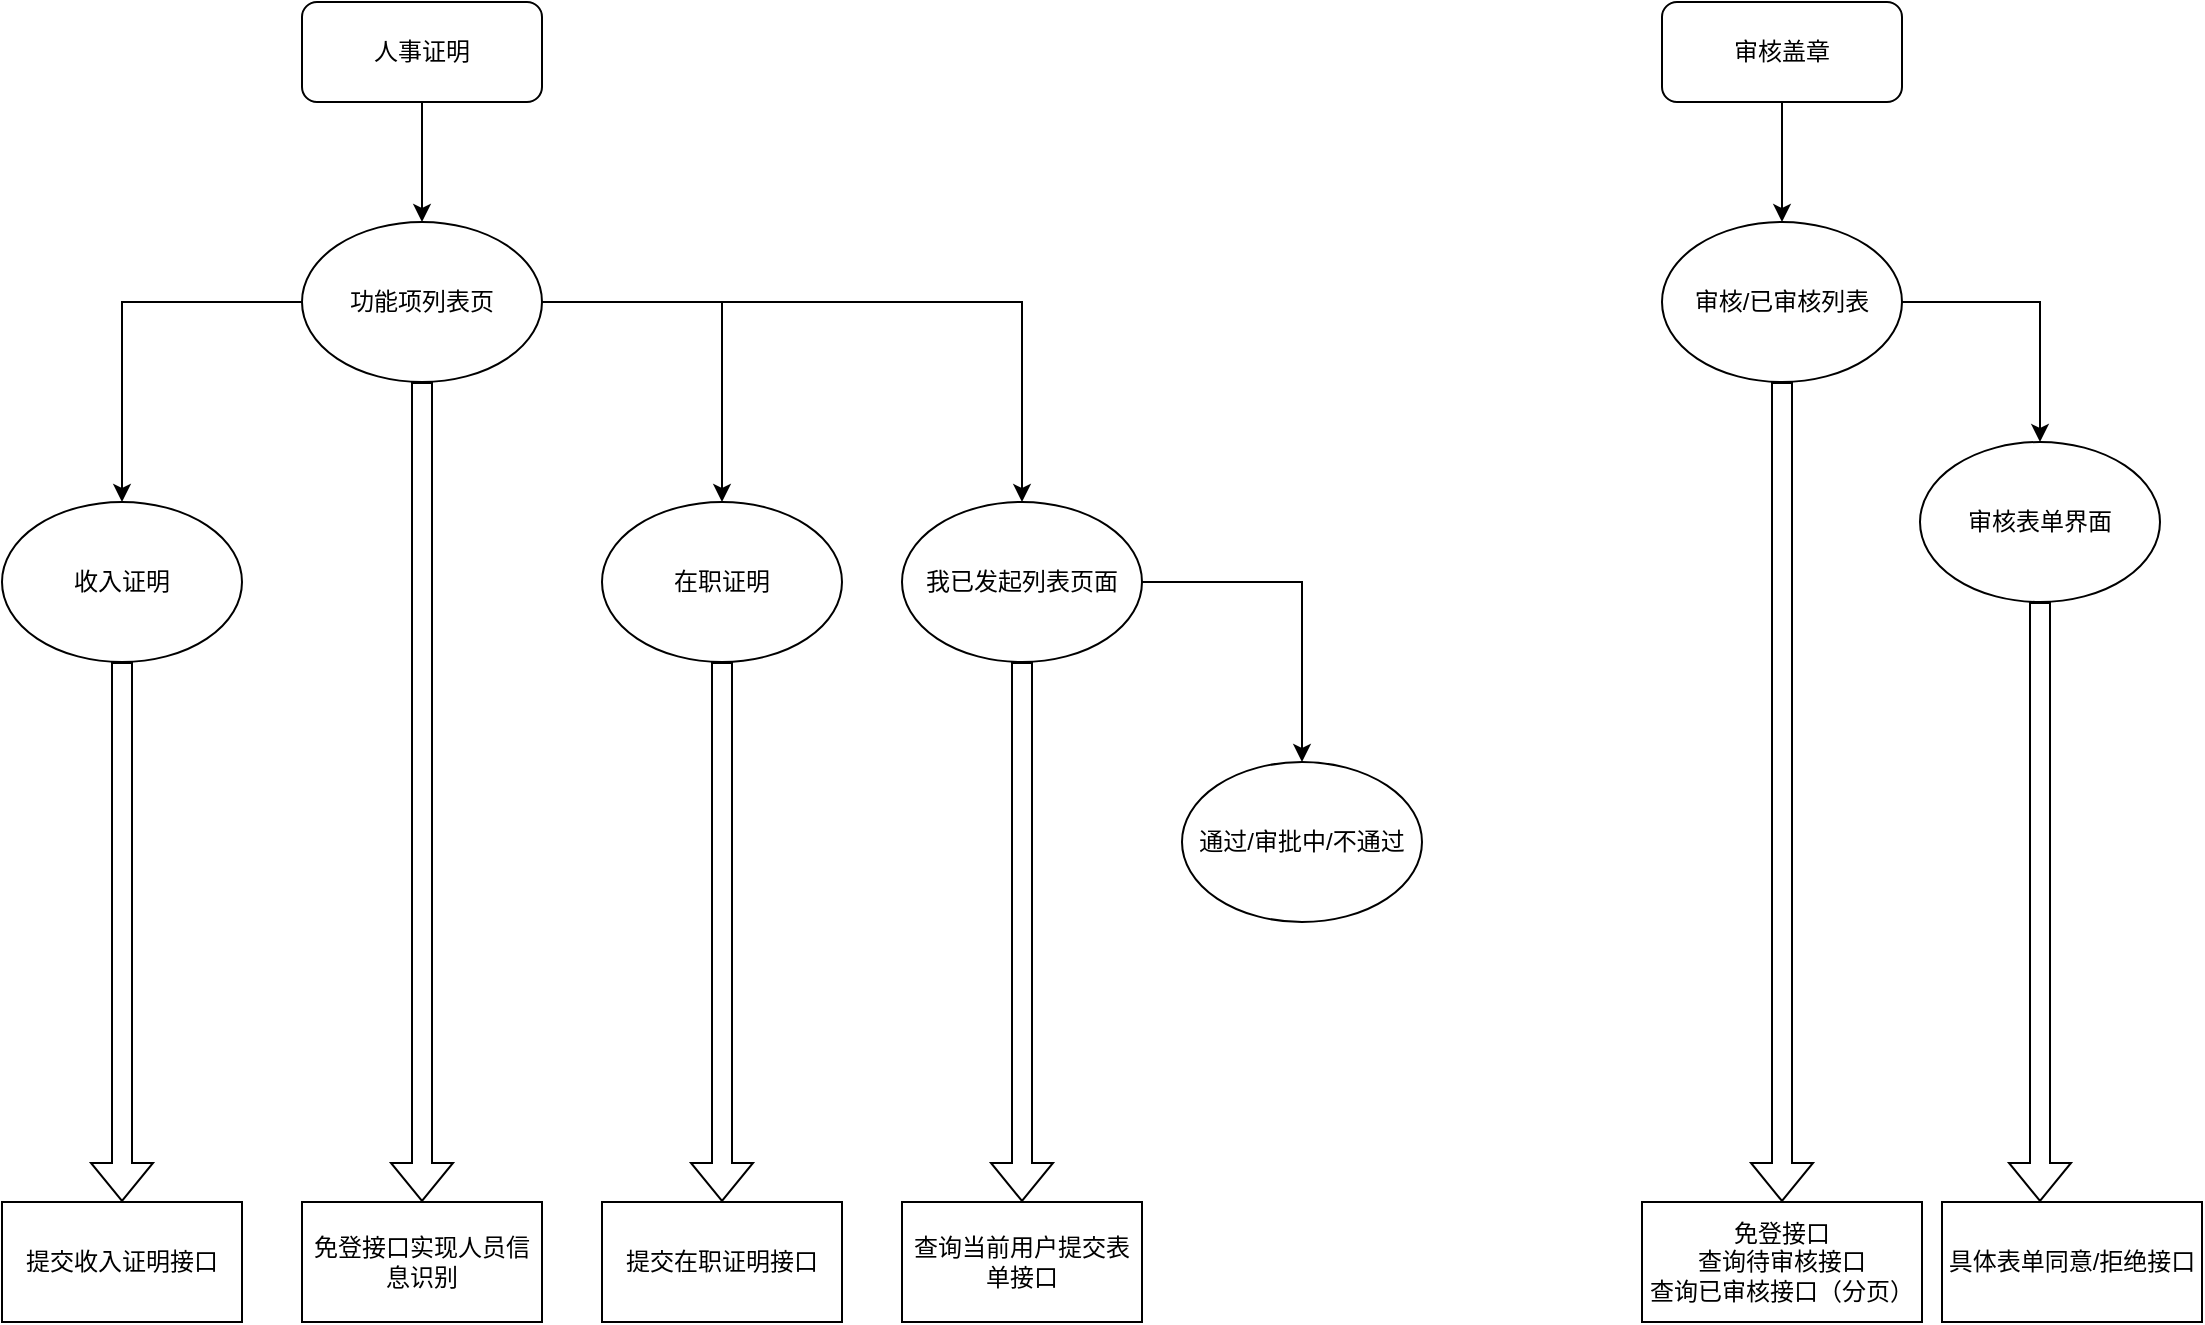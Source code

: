 <mxfile version="17.2.4" type="github">
  <diagram name="Page-1" id="e7e014a7-5840-1c2e-5031-d8a46d1fe8dd">
    <mxGraphModel dx="1024" dy="689" grid="1" gridSize="10" guides="1" tooltips="1" connect="1" arrows="1" fold="1" page="1" pageScale="1" pageWidth="1169" pageHeight="826" background="none" math="0" shadow="0">
      <root>
        <mxCell id="0" />
        <mxCell id="1" parent="0" />
        <mxCell id="6pFDQqj5p-B1MJBygRL2-49" value="" style="edgeStyle=orthogonalEdgeStyle;rounded=0;orthogonalLoop=1;jettySize=auto;html=1;" parent="1" source="6pFDQqj5p-B1MJBygRL2-41" target="6pFDQqj5p-B1MJBygRL2-43" edge="1">
          <mxGeometry relative="1" as="geometry" />
        </mxCell>
        <mxCell id="6pFDQqj5p-B1MJBygRL2-41" value="人事证明" style="rounded=1;whiteSpace=wrap;html=1;" parent="1" vertex="1">
          <mxGeometry x="210" y="40" width="120" height="50" as="geometry" />
        </mxCell>
        <mxCell id="6pFDQqj5p-B1MJBygRL2-42" value="收入证明" style="ellipse;whiteSpace=wrap;html=1;" parent="1" vertex="1">
          <mxGeometry x="60" y="290" width="120" height="80" as="geometry" />
        </mxCell>
        <mxCell id="6pFDQqj5p-B1MJBygRL2-44" style="edgeStyle=orthogonalEdgeStyle;rounded=0;orthogonalLoop=1;jettySize=auto;html=1;entryX=0.5;entryY=0;entryDx=0;entryDy=0;" parent="1" source="6pFDQqj5p-B1MJBygRL2-43" target="6pFDQqj5p-B1MJBygRL2-42" edge="1">
          <mxGeometry relative="1" as="geometry" />
        </mxCell>
        <mxCell id="6pFDQqj5p-B1MJBygRL2-46" style="edgeStyle=orthogonalEdgeStyle;rounded=0;orthogonalLoop=1;jettySize=auto;html=1;entryX=0.5;entryY=0;entryDx=0;entryDy=0;" parent="1" source="6pFDQqj5p-B1MJBygRL2-43" target="6pFDQqj5p-B1MJBygRL2-45" edge="1">
          <mxGeometry relative="1" as="geometry" />
        </mxCell>
        <mxCell id="6pFDQqj5p-B1MJBygRL2-48" style="edgeStyle=orthogonalEdgeStyle;rounded=0;orthogonalLoop=1;jettySize=auto;html=1;entryX=0.5;entryY=0;entryDx=0;entryDy=0;" parent="1" source="6pFDQqj5p-B1MJBygRL2-43" target="6pFDQqj5p-B1MJBygRL2-47" edge="1">
          <mxGeometry relative="1" as="geometry" />
        </mxCell>
        <mxCell id="6pFDQqj5p-B1MJBygRL2-43" value="功能项列表页" style="ellipse;whiteSpace=wrap;html=1;" parent="1" vertex="1">
          <mxGeometry x="210" y="150" width="120" height="80" as="geometry" />
        </mxCell>
        <mxCell id="6pFDQqj5p-B1MJBygRL2-45" value="在职证明" style="ellipse;whiteSpace=wrap;html=1;" parent="1" vertex="1">
          <mxGeometry x="360" y="290" width="120" height="80" as="geometry" />
        </mxCell>
        <mxCell id="6pFDQqj5p-B1MJBygRL2-51" value="" style="edgeStyle=orthogonalEdgeStyle;rounded=0;orthogonalLoop=1;jettySize=auto;html=1;" parent="1" source="6pFDQqj5p-B1MJBygRL2-47" target="6pFDQqj5p-B1MJBygRL2-50" edge="1">
          <mxGeometry relative="1" as="geometry" />
        </mxCell>
        <mxCell id="6pFDQqj5p-B1MJBygRL2-47" value="我已发起列表页面" style="ellipse;whiteSpace=wrap;html=1;" parent="1" vertex="1">
          <mxGeometry x="510" y="290" width="120" height="80" as="geometry" />
        </mxCell>
        <mxCell id="6pFDQqj5p-B1MJBygRL2-50" value="通过/审批中/不通过" style="ellipse;whiteSpace=wrap;html=1;" parent="1" vertex="1">
          <mxGeometry x="650" y="420" width="120" height="80" as="geometry" />
        </mxCell>
        <mxCell id="P28ipixv4sPTAX5asOn1-2" value="" style="edgeStyle=orthogonalEdgeStyle;rounded=0;orthogonalLoop=1;jettySize=auto;html=1;" edge="1" parent="1" source="P28ipixv4sPTAX5asOn1-3" target="P28ipixv4sPTAX5asOn1-8">
          <mxGeometry relative="1" as="geometry" />
        </mxCell>
        <mxCell id="P28ipixv4sPTAX5asOn1-3" value="审核盖章" style="rounded=1;whiteSpace=wrap;html=1;" vertex="1" parent="1">
          <mxGeometry x="890" y="40" width="120" height="50" as="geometry" />
        </mxCell>
        <mxCell id="P28ipixv4sPTAX5asOn1-6" style="edgeStyle=orthogonalEdgeStyle;rounded=0;orthogonalLoop=1;jettySize=auto;html=1;entryX=0.5;entryY=0;entryDx=0;entryDy=0;" edge="1" parent="1" source="P28ipixv4sPTAX5asOn1-8" target="P28ipixv4sPTAX5asOn1-9">
          <mxGeometry relative="1" as="geometry" />
        </mxCell>
        <mxCell id="P28ipixv4sPTAX5asOn1-8" value="审核/已审核列表" style="ellipse;whiteSpace=wrap;html=1;" vertex="1" parent="1">
          <mxGeometry x="890" y="150" width="120" height="80" as="geometry" />
        </mxCell>
        <mxCell id="P28ipixv4sPTAX5asOn1-9" value="审核表单界面" style="ellipse;whiteSpace=wrap;html=1;" vertex="1" parent="1">
          <mxGeometry x="1019" y="260" width="120" height="80" as="geometry" />
        </mxCell>
        <mxCell id="P28ipixv4sPTAX5asOn1-13" value="" style="shape=flexArrow;endArrow=classic;html=1;rounded=0;exitX=0.5;exitY=1;exitDx=0;exitDy=0;entryX=0.5;entryY=0;entryDx=0;entryDy=0;" edge="1" parent="1" source="6pFDQqj5p-B1MJBygRL2-43" target="P28ipixv4sPTAX5asOn1-15">
          <mxGeometry width="50" height="50" relative="1" as="geometry">
            <mxPoint x="500" y="460" as="sourcePoint" />
            <mxPoint x="235.0" y="640.0" as="targetPoint" />
          </mxGeometry>
        </mxCell>
        <mxCell id="P28ipixv4sPTAX5asOn1-15" value="&lt;span&gt;免登接口实现人员信息识别&lt;/span&gt;" style="rounded=0;whiteSpace=wrap;html=1;" vertex="1" parent="1">
          <mxGeometry x="210" y="640" width="120" height="60" as="geometry" />
        </mxCell>
        <mxCell id="P28ipixv4sPTAX5asOn1-16" value="" style="shape=flexArrow;endArrow=classic;html=1;rounded=0;exitX=0.5;exitY=1;exitDx=0;exitDy=0;" edge="1" parent="1" source="6pFDQqj5p-B1MJBygRL2-42">
          <mxGeometry width="50" height="50" relative="1" as="geometry">
            <mxPoint x="400" y="480" as="sourcePoint" />
            <mxPoint x="120" y="640" as="targetPoint" />
          </mxGeometry>
        </mxCell>
        <mxCell id="P28ipixv4sPTAX5asOn1-17" value="提交收入证明接口" style="rounded=0;whiteSpace=wrap;html=1;" vertex="1" parent="1">
          <mxGeometry x="60" y="640" width="120" height="60" as="geometry" />
        </mxCell>
        <mxCell id="P28ipixv4sPTAX5asOn1-18" value="" style="shape=flexArrow;endArrow=classic;html=1;rounded=0;exitX=0.5;exitY=1;exitDx=0;exitDy=0;" edge="1" parent="1" source="6pFDQqj5p-B1MJBygRL2-45">
          <mxGeometry width="50" height="50" relative="1" as="geometry">
            <mxPoint x="400" y="540" as="sourcePoint" />
            <mxPoint x="420" y="640" as="targetPoint" />
          </mxGeometry>
        </mxCell>
        <mxCell id="P28ipixv4sPTAX5asOn1-19" value="提交在职证明接口" style="rounded=0;whiteSpace=wrap;html=1;" vertex="1" parent="1">
          <mxGeometry x="360" y="640" width="120" height="60" as="geometry" />
        </mxCell>
        <mxCell id="P28ipixv4sPTAX5asOn1-20" value="" style="shape=flexArrow;endArrow=classic;html=1;rounded=0;exitX=0.5;exitY=1;exitDx=0;exitDy=0;" edge="1" parent="1" source="6pFDQqj5p-B1MJBygRL2-47">
          <mxGeometry width="50" height="50" relative="1" as="geometry">
            <mxPoint x="580" y="540" as="sourcePoint" />
            <mxPoint x="570" y="640" as="targetPoint" />
          </mxGeometry>
        </mxCell>
        <mxCell id="P28ipixv4sPTAX5asOn1-21" value="查询当前用户提交表单接口" style="rounded=0;whiteSpace=wrap;html=1;" vertex="1" parent="1">
          <mxGeometry x="510" y="640" width="120" height="60" as="geometry" />
        </mxCell>
        <mxCell id="P28ipixv4sPTAX5asOn1-22" value="免登接口&lt;br&gt;查询待审核接口&lt;br&gt;查询已审核接口（分页）&lt;br&gt;" style="rounded=0;whiteSpace=wrap;html=1;" vertex="1" parent="1">
          <mxGeometry x="880" y="640" width="140" height="60" as="geometry" />
        </mxCell>
        <mxCell id="P28ipixv4sPTAX5asOn1-23" value="" style="shape=flexArrow;endArrow=classic;html=1;rounded=0;exitX=0.5;exitY=1;exitDx=0;exitDy=0;entryX=0.5;entryY=0;entryDx=0;entryDy=0;" edge="1" parent="1" source="P28ipixv4sPTAX5asOn1-8" target="P28ipixv4sPTAX5asOn1-22">
          <mxGeometry width="50" height="50" relative="1" as="geometry">
            <mxPoint x="890" y="500" as="sourcePoint" />
            <mxPoint x="940" y="450" as="targetPoint" />
          </mxGeometry>
        </mxCell>
        <mxCell id="P28ipixv4sPTAX5asOn1-24" value="" style="shape=flexArrow;endArrow=classic;html=1;rounded=0;exitX=0.5;exitY=1;exitDx=0;exitDy=0;" edge="1" parent="1" source="P28ipixv4sPTAX5asOn1-9">
          <mxGeometry width="50" height="50" relative="1" as="geometry">
            <mxPoint x="1060" y="490" as="sourcePoint" />
            <mxPoint x="1079" y="640" as="targetPoint" />
          </mxGeometry>
        </mxCell>
        <mxCell id="P28ipixv4sPTAX5asOn1-25" value="具体表单同意/拒绝接口" style="rounded=0;whiteSpace=wrap;html=1;" vertex="1" parent="1">
          <mxGeometry x="1030" y="640" width="130" height="60" as="geometry" />
        </mxCell>
      </root>
    </mxGraphModel>
  </diagram>
</mxfile>
